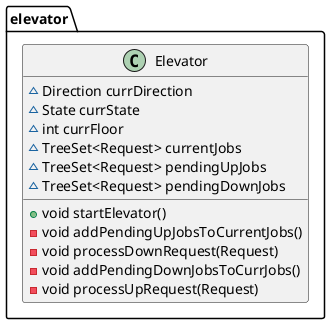 @startuml
class elevator.Elevator {
~ Direction currDirection
~ State currState
~ int currFloor
~ TreeSet<Request> currentJobs
~ TreeSet<Request> pendingUpJobs
~ TreeSet<Request> pendingDownJobs
+ void startElevator()
- void addPendingUpJobsToCurrentJobs()
- void processDownRequest(Request)
- void addPendingDownJobsToCurrJobs()
- void processUpRequest(Request)
}
@enduml